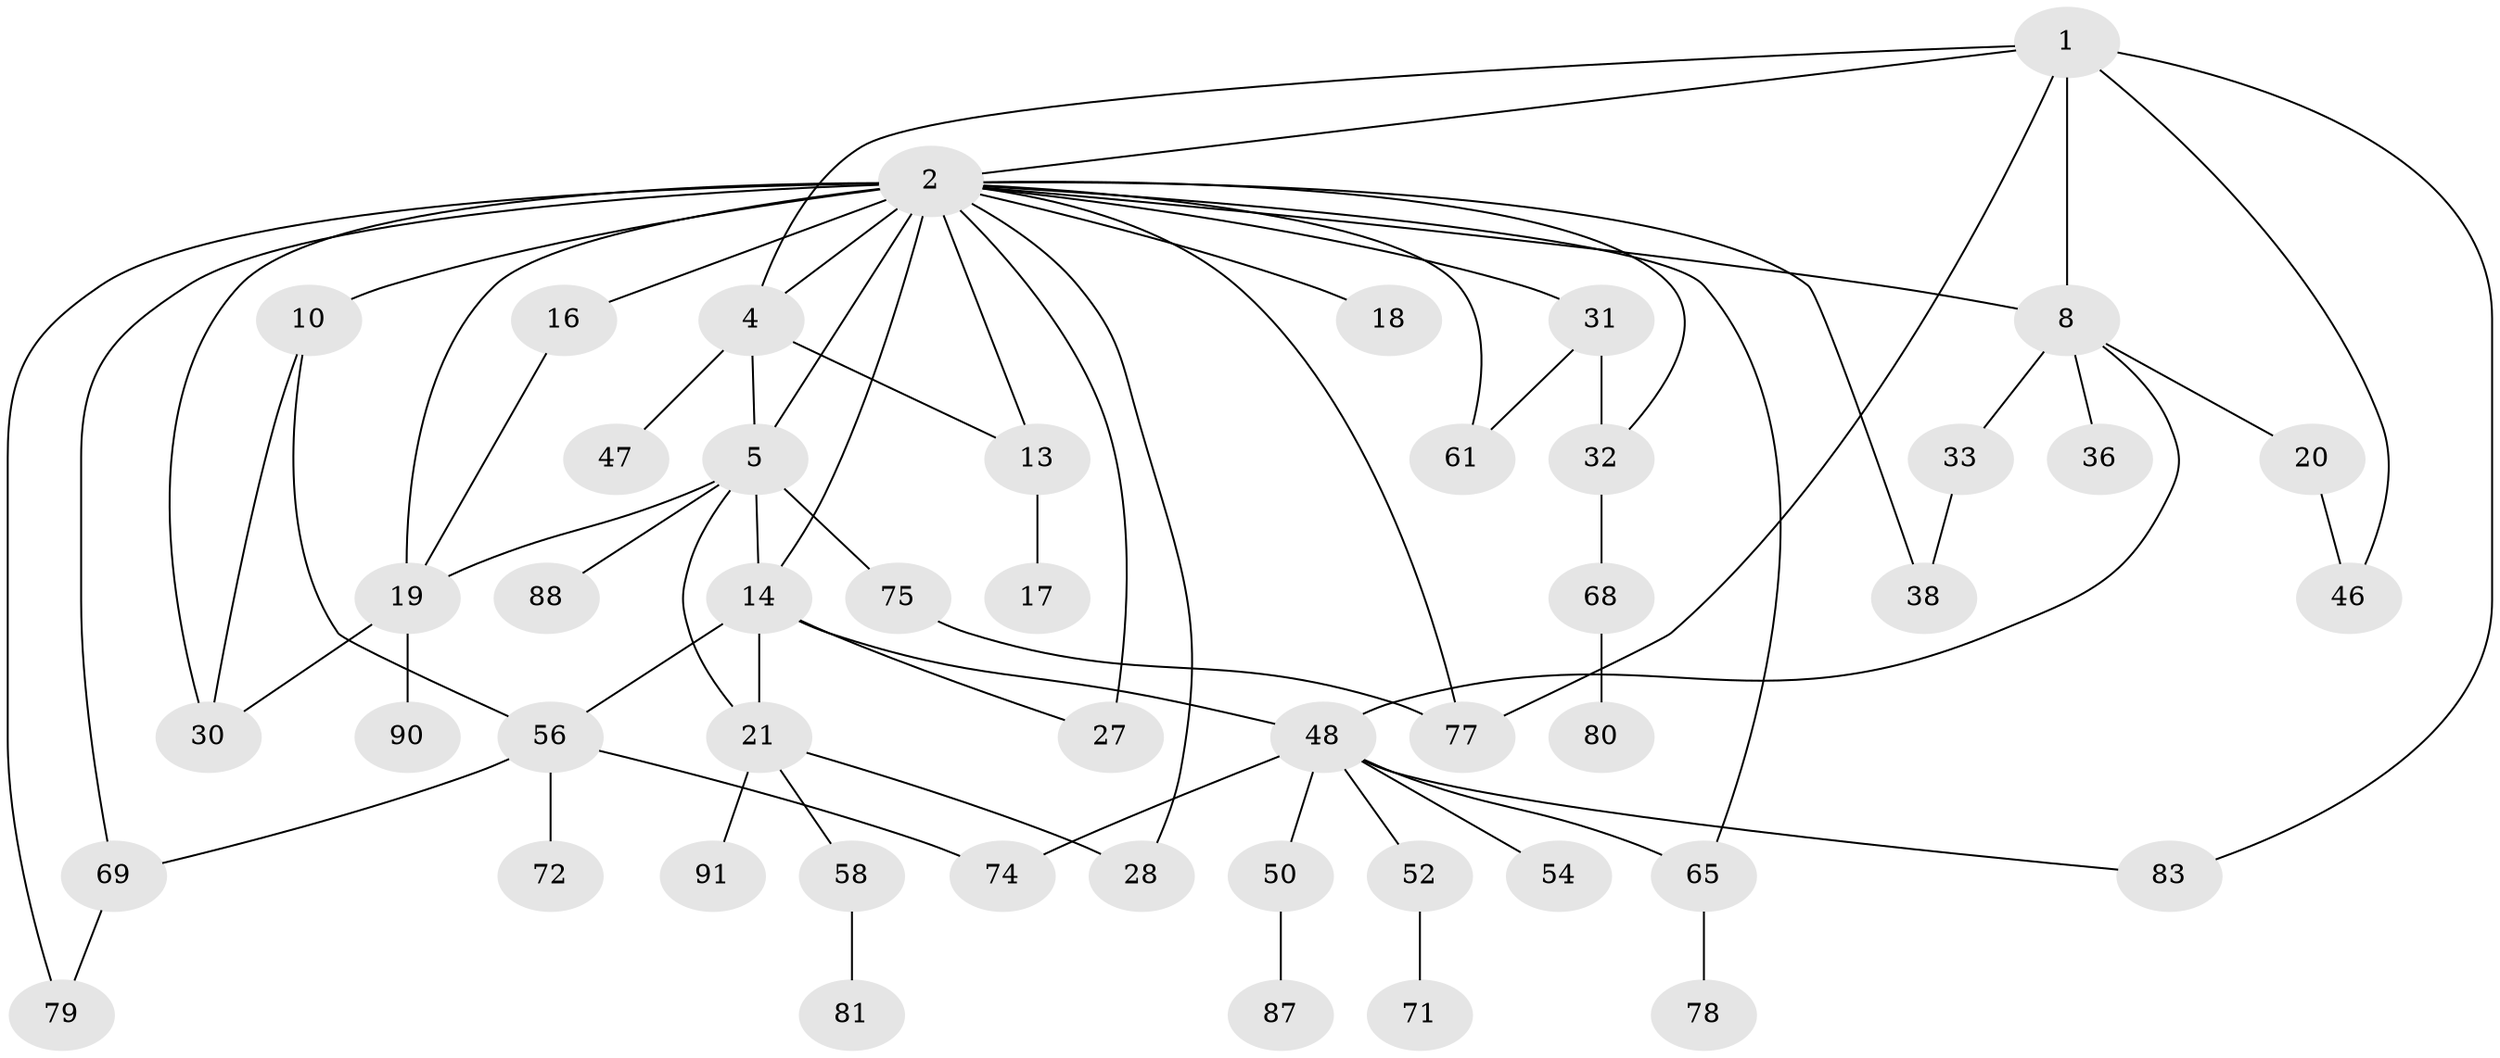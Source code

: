 // original degree distribution, {5: 0.05154639175257732, 3: 0.23711340206185566, 6: 0.030927835051546393, 7: 0.030927835051546393, 4: 0.14432989690721648, 1: 0.21649484536082475, 2: 0.28865979381443296}
// Generated by graph-tools (version 1.1) at 2025/13/03/09/25 04:13:22]
// undirected, 48 vertices, 72 edges
graph export_dot {
graph [start="1"]
  node [color=gray90,style=filled];
  1 [super="+37+3"];
  2 [super="+6+9"];
  4;
  5 [super="+40"];
  8 [super="+59"];
  10 [super="+39"];
  13;
  14 [super="+41+57"];
  16 [super="+44+24+51"];
  17;
  18;
  19 [super="+43"];
  20 [super="+35"];
  21 [super="+86+29"];
  27 [super="+55"];
  28;
  30;
  31 [super="+92"];
  32;
  33;
  36;
  38;
  46 [super="+62"];
  47;
  48 [super="+64"];
  50;
  52;
  54;
  56 [super="+76"];
  58;
  61 [super="+85"];
  65;
  68;
  69;
  71;
  72;
  74;
  75;
  77 [super="+93"];
  78;
  79;
  80;
  81;
  83;
  87;
  88;
  90;
  91;
  1 -- 2;
  1 -- 8 [weight=2];
  1 -- 83;
  1 -- 77;
  1 -- 46;
  1 -- 4;
  2 -- 19 [weight=2];
  2 -- 10 [weight=2];
  2 -- 30 [weight=2];
  2 -- 14 [weight=3];
  2 -- 65;
  2 -- 4;
  2 -- 5;
  2 -- 69;
  2 -- 8;
  2 -- 13;
  2 -- 79;
  2 -- 16;
  2 -- 77;
  2 -- 18;
  2 -- 27 [weight=2];
  2 -- 28;
  2 -- 31;
  2 -- 32;
  2 -- 38;
  2 -- 61;
  4 -- 5;
  4 -- 13;
  4 -- 47;
  5 -- 14;
  5 -- 21;
  5 -- 88;
  5 -- 75;
  5 -- 19;
  8 -- 20;
  8 -- 33;
  8 -- 36;
  8 -- 48;
  10 -- 30;
  10 -- 56;
  13 -- 17;
  14 -- 56;
  14 -- 48;
  14 -- 21 [weight=2];
  14 -- 27;
  16 -- 19;
  19 -- 90;
  19 -- 30;
  20 -- 46;
  21 -- 28;
  21 -- 58;
  21 -- 91;
  31 -- 32;
  31 -- 61;
  32 -- 68;
  33 -- 38;
  48 -- 50;
  48 -- 52;
  48 -- 54;
  48 -- 74 [weight=2];
  48 -- 83;
  48 -- 65;
  50 -- 87;
  52 -- 71;
  56 -- 72;
  56 -- 69;
  56 -- 74;
  58 -- 81;
  65 -- 78;
  68 -- 80;
  69 -- 79;
  75 -- 77;
}
